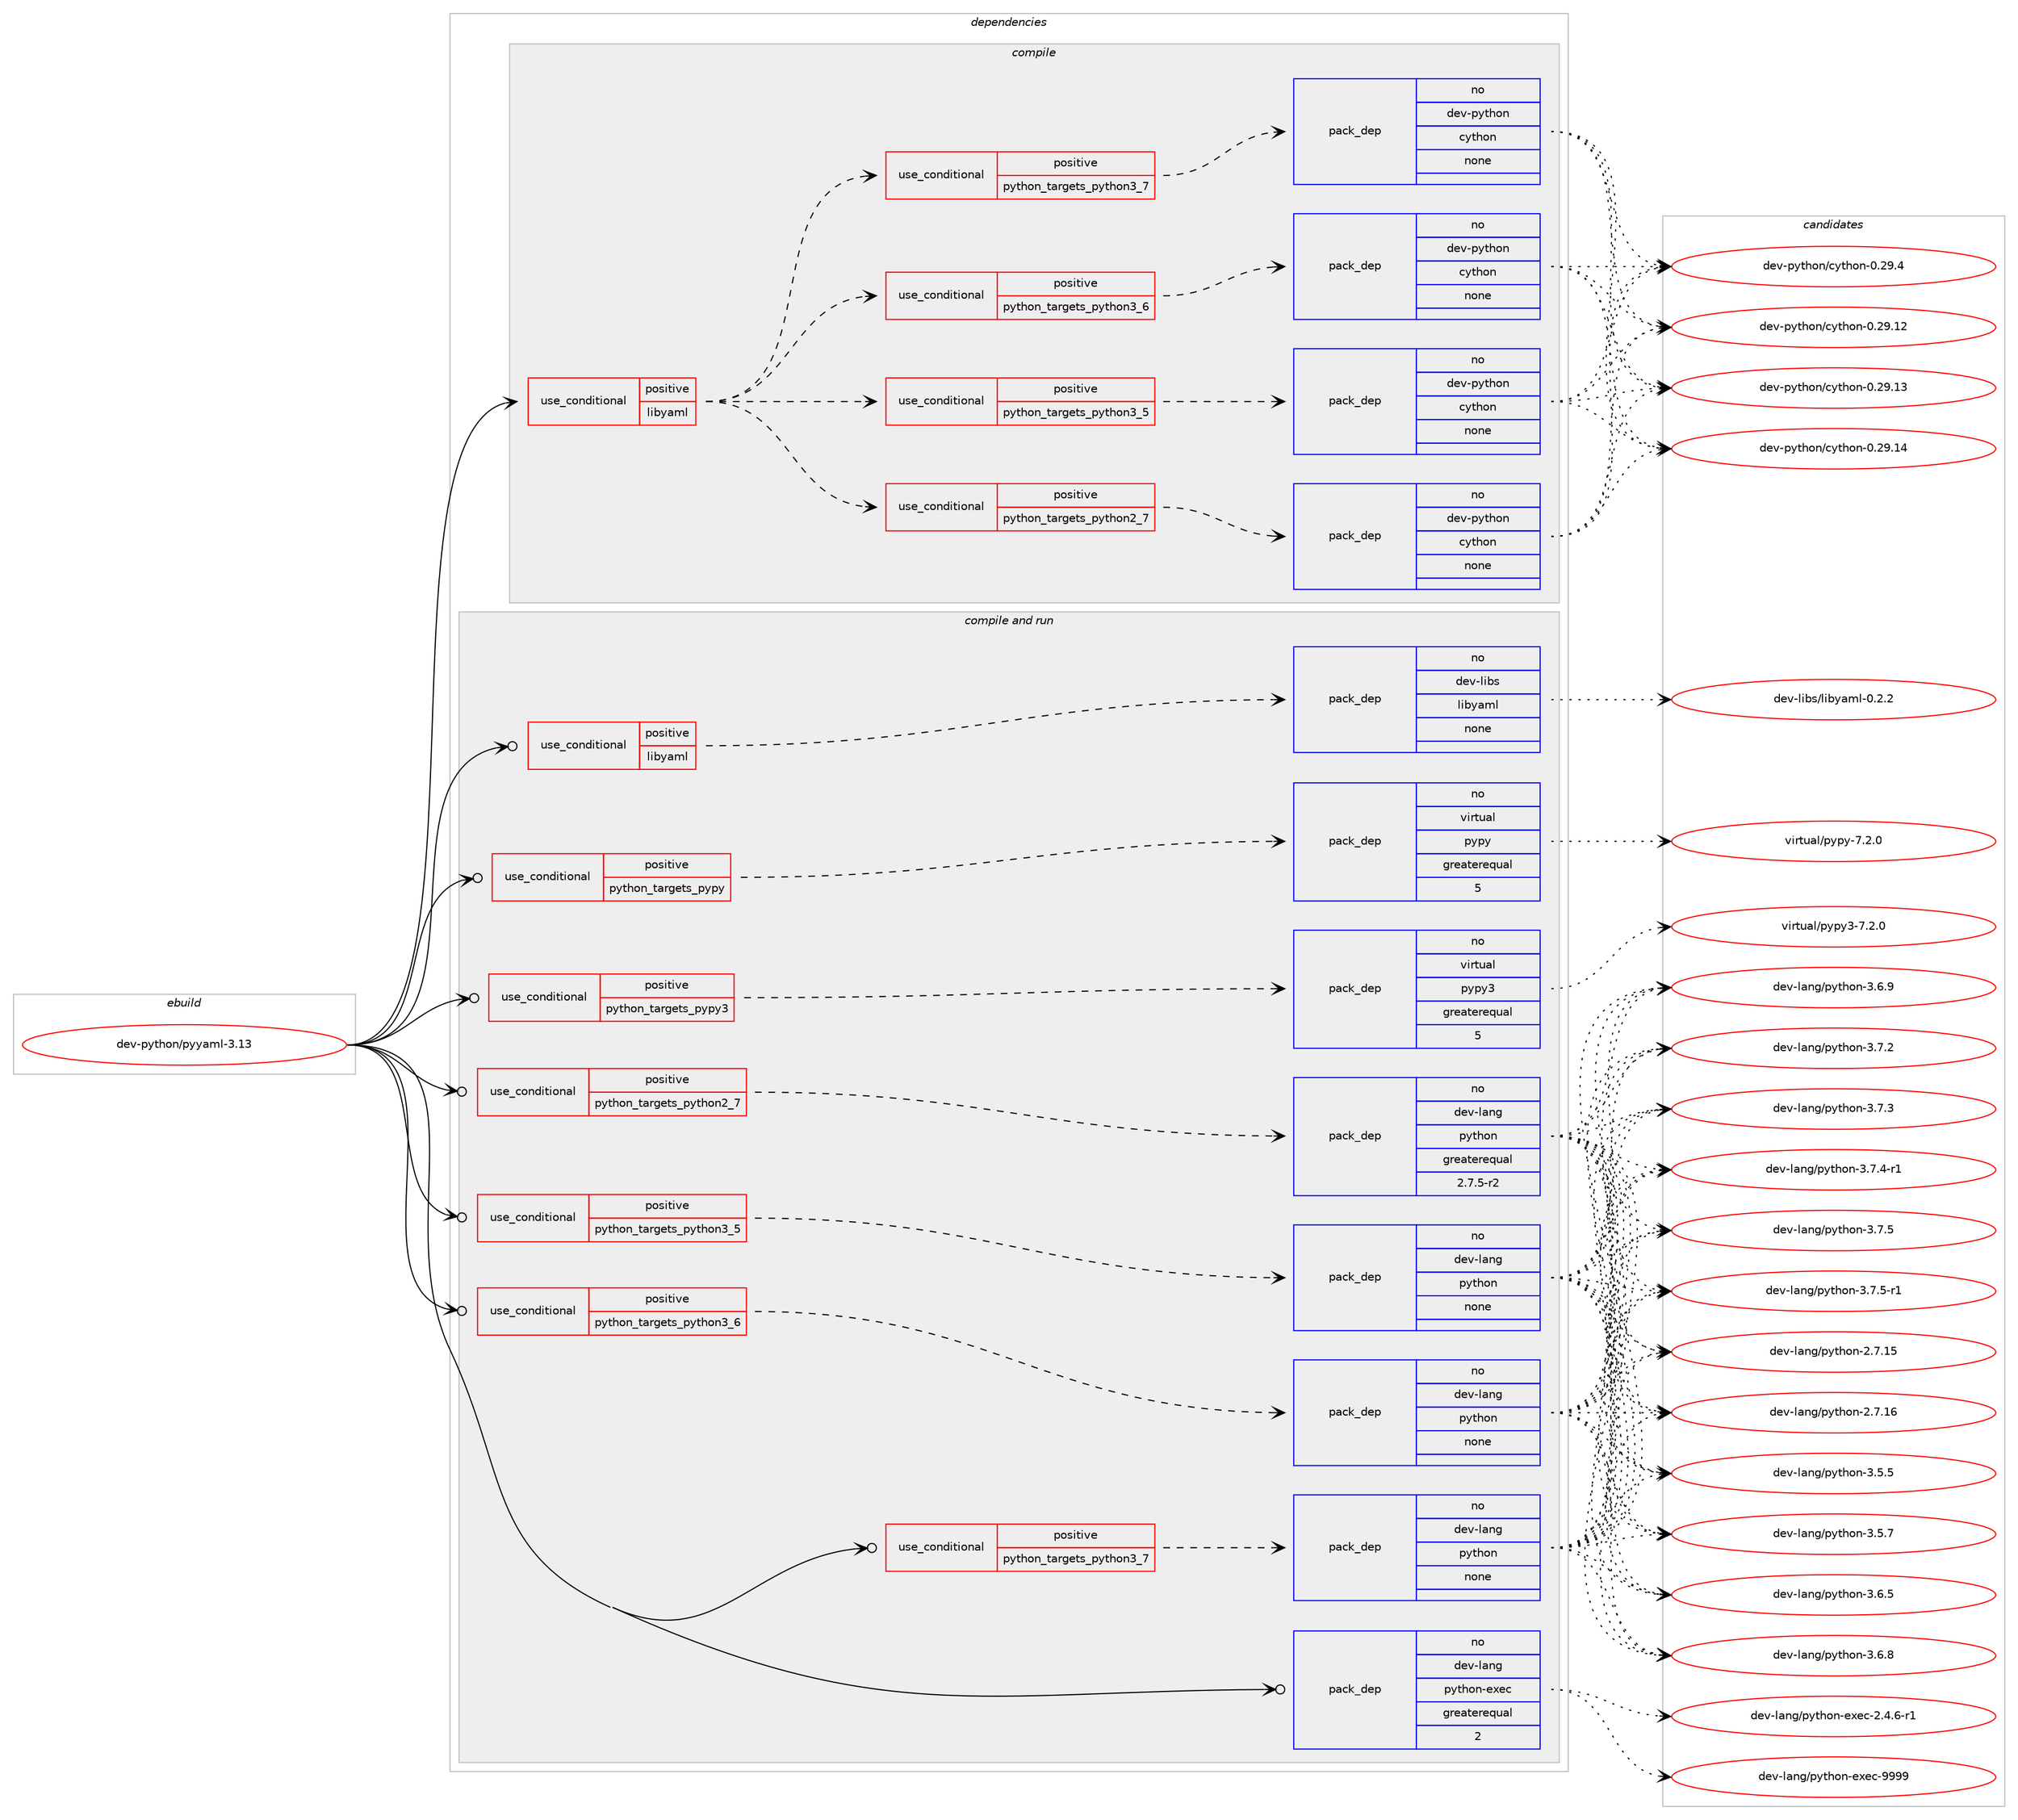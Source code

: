 digraph prolog {

# *************
# Graph options
# *************

newrank=true;
concentrate=true;
compound=true;
graph [rankdir=LR,fontname=Helvetica,fontsize=10,ranksep=1.5];#, ranksep=2.5, nodesep=0.2];
edge  [arrowhead=vee];
node  [fontname=Helvetica,fontsize=10];

# **********
# The ebuild
# **********

subgraph cluster_leftcol {
color=gray;
rank=same;
label=<<i>ebuild</i>>;
id [label="dev-python/pyyaml-3.13", color=red, width=4, href="../dev-python/pyyaml-3.13.svg"];
}

# ****************
# The dependencies
# ****************

subgraph cluster_midcol {
color=gray;
label=<<i>dependencies</i>>;
subgraph cluster_compile {
fillcolor="#eeeeee";
style=filled;
label=<<i>compile</i>>;
subgraph cond148219 {
dependency633944 [label=<<TABLE BORDER="0" CELLBORDER="1" CELLSPACING="0" CELLPADDING="4"><TR><TD ROWSPAN="3" CELLPADDING="10">use_conditional</TD></TR><TR><TD>positive</TD></TR><TR><TD>libyaml</TD></TR></TABLE>>, shape=none, color=red];
subgraph cond148220 {
dependency633945 [label=<<TABLE BORDER="0" CELLBORDER="1" CELLSPACING="0" CELLPADDING="4"><TR><TD ROWSPAN="3" CELLPADDING="10">use_conditional</TD></TR><TR><TD>positive</TD></TR><TR><TD>python_targets_python2_7</TD></TR></TABLE>>, shape=none, color=red];
subgraph pack473847 {
dependency633946 [label=<<TABLE BORDER="0" CELLBORDER="1" CELLSPACING="0" CELLPADDING="4" WIDTH="220"><TR><TD ROWSPAN="6" CELLPADDING="30">pack_dep</TD></TR><TR><TD WIDTH="110">no</TD></TR><TR><TD>dev-python</TD></TR><TR><TD>cython</TD></TR><TR><TD>none</TD></TR><TR><TD></TD></TR></TABLE>>, shape=none, color=blue];
}
dependency633945:e -> dependency633946:w [weight=20,style="dashed",arrowhead="vee"];
}
dependency633944:e -> dependency633945:w [weight=20,style="dashed",arrowhead="vee"];
subgraph cond148221 {
dependency633947 [label=<<TABLE BORDER="0" CELLBORDER="1" CELLSPACING="0" CELLPADDING="4"><TR><TD ROWSPAN="3" CELLPADDING="10">use_conditional</TD></TR><TR><TD>positive</TD></TR><TR><TD>python_targets_python3_5</TD></TR></TABLE>>, shape=none, color=red];
subgraph pack473848 {
dependency633948 [label=<<TABLE BORDER="0" CELLBORDER="1" CELLSPACING="0" CELLPADDING="4" WIDTH="220"><TR><TD ROWSPAN="6" CELLPADDING="30">pack_dep</TD></TR><TR><TD WIDTH="110">no</TD></TR><TR><TD>dev-python</TD></TR><TR><TD>cython</TD></TR><TR><TD>none</TD></TR><TR><TD></TD></TR></TABLE>>, shape=none, color=blue];
}
dependency633947:e -> dependency633948:w [weight=20,style="dashed",arrowhead="vee"];
}
dependency633944:e -> dependency633947:w [weight=20,style="dashed",arrowhead="vee"];
subgraph cond148222 {
dependency633949 [label=<<TABLE BORDER="0" CELLBORDER="1" CELLSPACING="0" CELLPADDING="4"><TR><TD ROWSPAN="3" CELLPADDING="10">use_conditional</TD></TR><TR><TD>positive</TD></TR><TR><TD>python_targets_python3_6</TD></TR></TABLE>>, shape=none, color=red];
subgraph pack473849 {
dependency633950 [label=<<TABLE BORDER="0" CELLBORDER="1" CELLSPACING="0" CELLPADDING="4" WIDTH="220"><TR><TD ROWSPAN="6" CELLPADDING="30">pack_dep</TD></TR><TR><TD WIDTH="110">no</TD></TR><TR><TD>dev-python</TD></TR><TR><TD>cython</TD></TR><TR><TD>none</TD></TR><TR><TD></TD></TR></TABLE>>, shape=none, color=blue];
}
dependency633949:e -> dependency633950:w [weight=20,style="dashed",arrowhead="vee"];
}
dependency633944:e -> dependency633949:w [weight=20,style="dashed",arrowhead="vee"];
subgraph cond148223 {
dependency633951 [label=<<TABLE BORDER="0" CELLBORDER="1" CELLSPACING="0" CELLPADDING="4"><TR><TD ROWSPAN="3" CELLPADDING="10">use_conditional</TD></TR><TR><TD>positive</TD></TR><TR><TD>python_targets_python3_7</TD></TR></TABLE>>, shape=none, color=red];
subgraph pack473850 {
dependency633952 [label=<<TABLE BORDER="0" CELLBORDER="1" CELLSPACING="0" CELLPADDING="4" WIDTH="220"><TR><TD ROWSPAN="6" CELLPADDING="30">pack_dep</TD></TR><TR><TD WIDTH="110">no</TD></TR><TR><TD>dev-python</TD></TR><TR><TD>cython</TD></TR><TR><TD>none</TD></TR><TR><TD></TD></TR></TABLE>>, shape=none, color=blue];
}
dependency633951:e -> dependency633952:w [weight=20,style="dashed",arrowhead="vee"];
}
dependency633944:e -> dependency633951:w [weight=20,style="dashed",arrowhead="vee"];
}
id:e -> dependency633944:w [weight=20,style="solid",arrowhead="vee"];
}
subgraph cluster_compileandrun {
fillcolor="#eeeeee";
style=filled;
label=<<i>compile and run</i>>;
subgraph cond148224 {
dependency633953 [label=<<TABLE BORDER="0" CELLBORDER="1" CELLSPACING="0" CELLPADDING="4"><TR><TD ROWSPAN="3" CELLPADDING="10">use_conditional</TD></TR><TR><TD>positive</TD></TR><TR><TD>libyaml</TD></TR></TABLE>>, shape=none, color=red];
subgraph pack473851 {
dependency633954 [label=<<TABLE BORDER="0" CELLBORDER="1" CELLSPACING="0" CELLPADDING="4" WIDTH="220"><TR><TD ROWSPAN="6" CELLPADDING="30">pack_dep</TD></TR><TR><TD WIDTH="110">no</TD></TR><TR><TD>dev-libs</TD></TR><TR><TD>libyaml</TD></TR><TR><TD>none</TD></TR><TR><TD></TD></TR></TABLE>>, shape=none, color=blue];
}
dependency633953:e -> dependency633954:w [weight=20,style="dashed",arrowhead="vee"];
}
id:e -> dependency633953:w [weight=20,style="solid",arrowhead="odotvee"];
subgraph cond148225 {
dependency633955 [label=<<TABLE BORDER="0" CELLBORDER="1" CELLSPACING="0" CELLPADDING="4"><TR><TD ROWSPAN="3" CELLPADDING="10">use_conditional</TD></TR><TR><TD>positive</TD></TR><TR><TD>python_targets_pypy</TD></TR></TABLE>>, shape=none, color=red];
subgraph pack473852 {
dependency633956 [label=<<TABLE BORDER="0" CELLBORDER="1" CELLSPACING="0" CELLPADDING="4" WIDTH="220"><TR><TD ROWSPAN="6" CELLPADDING="30">pack_dep</TD></TR><TR><TD WIDTH="110">no</TD></TR><TR><TD>virtual</TD></TR><TR><TD>pypy</TD></TR><TR><TD>greaterequal</TD></TR><TR><TD>5</TD></TR></TABLE>>, shape=none, color=blue];
}
dependency633955:e -> dependency633956:w [weight=20,style="dashed",arrowhead="vee"];
}
id:e -> dependency633955:w [weight=20,style="solid",arrowhead="odotvee"];
subgraph cond148226 {
dependency633957 [label=<<TABLE BORDER="0" CELLBORDER="1" CELLSPACING="0" CELLPADDING="4"><TR><TD ROWSPAN="3" CELLPADDING="10">use_conditional</TD></TR><TR><TD>positive</TD></TR><TR><TD>python_targets_pypy3</TD></TR></TABLE>>, shape=none, color=red];
subgraph pack473853 {
dependency633958 [label=<<TABLE BORDER="0" CELLBORDER="1" CELLSPACING="0" CELLPADDING="4" WIDTH="220"><TR><TD ROWSPAN="6" CELLPADDING="30">pack_dep</TD></TR><TR><TD WIDTH="110">no</TD></TR><TR><TD>virtual</TD></TR><TR><TD>pypy3</TD></TR><TR><TD>greaterequal</TD></TR><TR><TD>5</TD></TR></TABLE>>, shape=none, color=blue];
}
dependency633957:e -> dependency633958:w [weight=20,style="dashed",arrowhead="vee"];
}
id:e -> dependency633957:w [weight=20,style="solid",arrowhead="odotvee"];
subgraph cond148227 {
dependency633959 [label=<<TABLE BORDER="0" CELLBORDER="1" CELLSPACING="0" CELLPADDING="4"><TR><TD ROWSPAN="3" CELLPADDING="10">use_conditional</TD></TR><TR><TD>positive</TD></TR><TR><TD>python_targets_python2_7</TD></TR></TABLE>>, shape=none, color=red];
subgraph pack473854 {
dependency633960 [label=<<TABLE BORDER="0" CELLBORDER="1" CELLSPACING="0" CELLPADDING="4" WIDTH="220"><TR><TD ROWSPAN="6" CELLPADDING="30">pack_dep</TD></TR><TR><TD WIDTH="110">no</TD></TR><TR><TD>dev-lang</TD></TR><TR><TD>python</TD></TR><TR><TD>greaterequal</TD></TR><TR><TD>2.7.5-r2</TD></TR></TABLE>>, shape=none, color=blue];
}
dependency633959:e -> dependency633960:w [weight=20,style="dashed",arrowhead="vee"];
}
id:e -> dependency633959:w [weight=20,style="solid",arrowhead="odotvee"];
subgraph cond148228 {
dependency633961 [label=<<TABLE BORDER="0" CELLBORDER="1" CELLSPACING="0" CELLPADDING="4"><TR><TD ROWSPAN="3" CELLPADDING="10">use_conditional</TD></TR><TR><TD>positive</TD></TR><TR><TD>python_targets_python3_5</TD></TR></TABLE>>, shape=none, color=red];
subgraph pack473855 {
dependency633962 [label=<<TABLE BORDER="0" CELLBORDER="1" CELLSPACING="0" CELLPADDING="4" WIDTH="220"><TR><TD ROWSPAN="6" CELLPADDING="30">pack_dep</TD></TR><TR><TD WIDTH="110">no</TD></TR><TR><TD>dev-lang</TD></TR><TR><TD>python</TD></TR><TR><TD>none</TD></TR><TR><TD></TD></TR></TABLE>>, shape=none, color=blue];
}
dependency633961:e -> dependency633962:w [weight=20,style="dashed",arrowhead="vee"];
}
id:e -> dependency633961:w [weight=20,style="solid",arrowhead="odotvee"];
subgraph cond148229 {
dependency633963 [label=<<TABLE BORDER="0" CELLBORDER="1" CELLSPACING="0" CELLPADDING="4"><TR><TD ROWSPAN="3" CELLPADDING="10">use_conditional</TD></TR><TR><TD>positive</TD></TR><TR><TD>python_targets_python3_6</TD></TR></TABLE>>, shape=none, color=red];
subgraph pack473856 {
dependency633964 [label=<<TABLE BORDER="0" CELLBORDER="1" CELLSPACING="0" CELLPADDING="4" WIDTH="220"><TR><TD ROWSPAN="6" CELLPADDING="30">pack_dep</TD></TR><TR><TD WIDTH="110">no</TD></TR><TR><TD>dev-lang</TD></TR><TR><TD>python</TD></TR><TR><TD>none</TD></TR><TR><TD></TD></TR></TABLE>>, shape=none, color=blue];
}
dependency633963:e -> dependency633964:w [weight=20,style="dashed",arrowhead="vee"];
}
id:e -> dependency633963:w [weight=20,style="solid",arrowhead="odotvee"];
subgraph cond148230 {
dependency633965 [label=<<TABLE BORDER="0" CELLBORDER="1" CELLSPACING="0" CELLPADDING="4"><TR><TD ROWSPAN="3" CELLPADDING="10">use_conditional</TD></TR><TR><TD>positive</TD></TR><TR><TD>python_targets_python3_7</TD></TR></TABLE>>, shape=none, color=red];
subgraph pack473857 {
dependency633966 [label=<<TABLE BORDER="0" CELLBORDER="1" CELLSPACING="0" CELLPADDING="4" WIDTH="220"><TR><TD ROWSPAN="6" CELLPADDING="30">pack_dep</TD></TR><TR><TD WIDTH="110">no</TD></TR><TR><TD>dev-lang</TD></TR><TR><TD>python</TD></TR><TR><TD>none</TD></TR><TR><TD></TD></TR></TABLE>>, shape=none, color=blue];
}
dependency633965:e -> dependency633966:w [weight=20,style="dashed",arrowhead="vee"];
}
id:e -> dependency633965:w [weight=20,style="solid",arrowhead="odotvee"];
subgraph pack473858 {
dependency633967 [label=<<TABLE BORDER="0" CELLBORDER="1" CELLSPACING="0" CELLPADDING="4" WIDTH="220"><TR><TD ROWSPAN="6" CELLPADDING="30">pack_dep</TD></TR><TR><TD WIDTH="110">no</TD></TR><TR><TD>dev-lang</TD></TR><TR><TD>python-exec</TD></TR><TR><TD>greaterequal</TD></TR><TR><TD>2</TD></TR></TABLE>>, shape=none, color=blue];
}
id:e -> dependency633967:w [weight=20,style="solid",arrowhead="odotvee"];
}
subgraph cluster_run {
fillcolor="#eeeeee";
style=filled;
label=<<i>run</i>>;
}
}

# **************
# The candidates
# **************

subgraph cluster_choices {
rank=same;
color=gray;
label=<<i>candidates</i>>;

subgraph choice473847 {
color=black;
nodesep=1;
choice1001011184511212111610411111047991211161041111104548465057464950 [label="dev-python/cython-0.29.12", color=red, width=4,href="../dev-python/cython-0.29.12.svg"];
choice1001011184511212111610411111047991211161041111104548465057464951 [label="dev-python/cython-0.29.13", color=red, width=4,href="../dev-python/cython-0.29.13.svg"];
choice1001011184511212111610411111047991211161041111104548465057464952 [label="dev-python/cython-0.29.14", color=red, width=4,href="../dev-python/cython-0.29.14.svg"];
choice10010111845112121116104111110479912111610411111045484650574652 [label="dev-python/cython-0.29.4", color=red, width=4,href="../dev-python/cython-0.29.4.svg"];
dependency633946:e -> choice1001011184511212111610411111047991211161041111104548465057464950:w [style=dotted,weight="100"];
dependency633946:e -> choice1001011184511212111610411111047991211161041111104548465057464951:w [style=dotted,weight="100"];
dependency633946:e -> choice1001011184511212111610411111047991211161041111104548465057464952:w [style=dotted,weight="100"];
dependency633946:e -> choice10010111845112121116104111110479912111610411111045484650574652:w [style=dotted,weight="100"];
}
subgraph choice473848 {
color=black;
nodesep=1;
choice1001011184511212111610411111047991211161041111104548465057464950 [label="dev-python/cython-0.29.12", color=red, width=4,href="../dev-python/cython-0.29.12.svg"];
choice1001011184511212111610411111047991211161041111104548465057464951 [label="dev-python/cython-0.29.13", color=red, width=4,href="../dev-python/cython-0.29.13.svg"];
choice1001011184511212111610411111047991211161041111104548465057464952 [label="dev-python/cython-0.29.14", color=red, width=4,href="../dev-python/cython-0.29.14.svg"];
choice10010111845112121116104111110479912111610411111045484650574652 [label="dev-python/cython-0.29.4", color=red, width=4,href="../dev-python/cython-0.29.4.svg"];
dependency633948:e -> choice1001011184511212111610411111047991211161041111104548465057464950:w [style=dotted,weight="100"];
dependency633948:e -> choice1001011184511212111610411111047991211161041111104548465057464951:w [style=dotted,weight="100"];
dependency633948:e -> choice1001011184511212111610411111047991211161041111104548465057464952:w [style=dotted,weight="100"];
dependency633948:e -> choice10010111845112121116104111110479912111610411111045484650574652:w [style=dotted,weight="100"];
}
subgraph choice473849 {
color=black;
nodesep=1;
choice1001011184511212111610411111047991211161041111104548465057464950 [label="dev-python/cython-0.29.12", color=red, width=4,href="../dev-python/cython-0.29.12.svg"];
choice1001011184511212111610411111047991211161041111104548465057464951 [label="dev-python/cython-0.29.13", color=red, width=4,href="../dev-python/cython-0.29.13.svg"];
choice1001011184511212111610411111047991211161041111104548465057464952 [label="dev-python/cython-0.29.14", color=red, width=4,href="../dev-python/cython-0.29.14.svg"];
choice10010111845112121116104111110479912111610411111045484650574652 [label="dev-python/cython-0.29.4", color=red, width=4,href="../dev-python/cython-0.29.4.svg"];
dependency633950:e -> choice1001011184511212111610411111047991211161041111104548465057464950:w [style=dotted,weight="100"];
dependency633950:e -> choice1001011184511212111610411111047991211161041111104548465057464951:w [style=dotted,weight="100"];
dependency633950:e -> choice1001011184511212111610411111047991211161041111104548465057464952:w [style=dotted,weight="100"];
dependency633950:e -> choice10010111845112121116104111110479912111610411111045484650574652:w [style=dotted,weight="100"];
}
subgraph choice473850 {
color=black;
nodesep=1;
choice1001011184511212111610411111047991211161041111104548465057464950 [label="dev-python/cython-0.29.12", color=red, width=4,href="../dev-python/cython-0.29.12.svg"];
choice1001011184511212111610411111047991211161041111104548465057464951 [label="dev-python/cython-0.29.13", color=red, width=4,href="../dev-python/cython-0.29.13.svg"];
choice1001011184511212111610411111047991211161041111104548465057464952 [label="dev-python/cython-0.29.14", color=red, width=4,href="../dev-python/cython-0.29.14.svg"];
choice10010111845112121116104111110479912111610411111045484650574652 [label="dev-python/cython-0.29.4", color=red, width=4,href="../dev-python/cython-0.29.4.svg"];
dependency633952:e -> choice1001011184511212111610411111047991211161041111104548465057464950:w [style=dotted,weight="100"];
dependency633952:e -> choice1001011184511212111610411111047991211161041111104548465057464951:w [style=dotted,weight="100"];
dependency633952:e -> choice1001011184511212111610411111047991211161041111104548465057464952:w [style=dotted,weight="100"];
dependency633952:e -> choice10010111845112121116104111110479912111610411111045484650574652:w [style=dotted,weight="100"];
}
subgraph choice473851 {
color=black;
nodesep=1;
choice1001011184510810598115471081059812197109108454846504650 [label="dev-libs/libyaml-0.2.2", color=red, width=4,href="../dev-libs/libyaml-0.2.2.svg"];
dependency633954:e -> choice1001011184510810598115471081059812197109108454846504650:w [style=dotted,weight="100"];
}
subgraph choice473852 {
color=black;
nodesep=1;
choice1181051141161179710847112121112121455546504648 [label="virtual/pypy-7.2.0", color=red, width=4,href="../virtual/pypy-7.2.0.svg"];
dependency633956:e -> choice1181051141161179710847112121112121455546504648:w [style=dotted,weight="100"];
}
subgraph choice473853 {
color=black;
nodesep=1;
choice118105114116117971084711212111212151455546504648 [label="virtual/pypy3-7.2.0", color=red, width=4,href="../virtual/pypy3-7.2.0.svg"];
dependency633958:e -> choice118105114116117971084711212111212151455546504648:w [style=dotted,weight="100"];
}
subgraph choice473854 {
color=black;
nodesep=1;
choice10010111845108971101034711212111610411111045504655464953 [label="dev-lang/python-2.7.15", color=red, width=4,href="../dev-lang/python-2.7.15.svg"];
choice10010111845108971101034711212111610411111045504655464954 [label="dev-lang/python-2.7.16", color=red, width=4,href="../dev-lang/python-2.7.16.svg"];
choice100101118451089711010347112121116104111110455146534653 [label="dev-lang/python-3.5.5", color=red, width=4,href="../dev-lang/python-3.5.5.svg"];
choice100101118451089711010347112121116104111110455146534655 [label="dev-lang/python-3.5.7", color=red, width=4,href="../dev-lang/python-3.5.7.svg"];
choice100101118451089711010347112121116104111110455146544653 [label="dev-lang/python-3.6.5", color=red, width=4,href="../dev-lang/python-3.6.5.svg"];
choice100101118451089711010347112121116104111110455146544656 [label="dev-lang/python-3.6.8", color=red, width=4,href="../dev-lang/python-3.6.8.svg"];
choice100101118451089711010347112121116104111110455146544657 [label="dev-lang/python-3.6.9", color=red, width=4,href="../dev-lang/python-3.6.9.svg"];
choice100101118451089711010347112121116104111110455146554650 [label="dev-lang/python-3.7.2", color=red, width=4,href="../dev-lang/python-3.7.2.svg"];
choice100101118451089711010347112121116104111110455146554651 [label="dev-lang/python-3.7.3", color=red, width=4,href="../dev-lang/python-3.7.3.svg"];
choice1001011184510897110103471121211161041111104551465546524511449 [label="dev-lang/python-3.7.4-r1", color=red, width=4,href="../dev-lang/python-3.7.4-r1.svg"];
choice100101118451089711010347112121116104111110455146554653 [label="dev-lang/python-3.7.5", color=red, width=4,href="../dev-lang/python-3.7.5.svg"];
choice1001011184510897110103471121211161041111104551465546534511449 [label="dev-lang/python-3.7.5-r1", color=red, width=4,href="../dev-lang/python-3.7.5-r1.svg"];
dependency633960:e -> choice10010111845108971101034711212111610411111045504655464953:w [style=dotted,weight="100"];
dependency633960:e -> choice10010111845108971101034711212111610411111045504655464954:w [style=dotted,weight="100"];
dependency633960:e -> choice100101118451089711010347112121116104111110455146534653:w [style=dotted,weight="100"];
dependency633960:e -> choice100101118451089711010347112121116104111110455146534655:w [style=dotted,weight="100"];
dependency633960:e -> choice100101118451089711010347112121116104111110455146544653:w [style=dotted,weight="100"];
dependency633960:e -> choice100101118451089711010347112121116104111110455146544656:w [style=dotted,weight="100"];
dependency633960:e -> choice100101118451089711010347112121116104111110455146544657:w [style=dotted,weight="100"];
dependency633960:e -> choice100101118451089711010347112121116104111110455146554650:w [style=dotted,weight="100"];
dependency633960:e -> choice100101118451089711010347112121116104111110455146554651:w [style=dotted,weight="100"];
dependency633960:e -> choice1001011184510897110103471121211161041111104551465546524511449:w [style=dotted,weight="100"];
dependency633960:e -> choice100101118451089711010347112121116104111110455146554653:w [style=dotted,weight="100"];
dependency633960:e -> choice1001011184510897110103471121211161041111104551465546534511449:w [style=dotted,weight="100"];
}
subgraph choice473855 {
color=black;
nodesep=1;
choice10010111845108971101034711212111610411111045504655464953 [label="dev-lang/python-2.7.15", color=red, width=4,href="../dev-lang/python-2.7.15.svg"];
choice10010111845108971101034711212111610411111045504655464954 [label="dev-lang/python-2.7.16", color=red, width=4,href="../dev-lang/python-2.7.16.svg"];
choice100101118451089711010347112121116104111110455146534653 [label="dev-lang/python-3.5.5", color=red, width=4,href="../dev-lang/python-3.5.5.svg"];
choice100101118451089711010347112121116104111110455146534655 [label="dev-lang/python-3.5.7", color=red, width=4,href="../dev-lang/python-3.5.7.svg"];
choice100101118451089711010347112121116104111110455146544653 [label="dev-lang/python-3.6.5", color=red, width=4,href="../dev-lang/python-3.6.5.svg"];
choice100101118451089711010347112121116104111110455146544656 [label="dev-lang/python-3.6.8", color=red, width=4,href="../dev-lang/python-3.6.8.svg"];
choice100101118451089711010347112121116104111110455146544657 [label="dev-lang/python-3.6.9", color=red, width=4,href="../dev-lang/python-3.6.9.svg"];
choice100101118451089711010347112121116104111110455146554650 [label="dev-lang/python-3.7.2", color=red, width=4,href="../dev-lang/python-3.7.2.svg"];
choice100101118451089711010347112121116104111110455146554651 [label="dev-lang/python-3.7.3", color=red, width=4,href="../dev-lang/python-3.7.3.svg"];
choice1001011184510897110103471121211161041111104551465546524511449 [label="dev-lang/python-3.7.4-r1", color=red, width=4,href="../dev-lang/python-3.7.4-r1.svg"];
choice100101118451089711010347112121116104111110455146554653 [label="dev-lang/python-3.7.5", color=red, width=4,href="../dev-lang/python-3.7.5.svg"];
choice1001011184510897110103471121211161041111104551465546534511449 [label="dev-lang/python-3.7.5-r1", color=red, width=4,href="../dev-lang/python-3.7.5-r1.svg"];
dependency633962:e -> choice10010111845108971101034711212111610411111045504655464953:w [style=dotted,weight="100"];
dependency633962:e -> choice10010111845108971101034711212111610411111045504655464954:w [style=dotted,weight="100"];
dependency633962:e -> choice100101118451089711010347112121116104111110455146534653:w [style=dotted,weight="100"];
dependency633962:e -> choice100101118451089711010347112121116104111110455146534655:w [style=dotted,weight="100"];
dependency633962:e -> choice100101118451089711010347112121116104111110455146544653:w [style=dotted,weight="100"];
dependency633962:e -> choice100101118451089711010347112121116104111110455146544656:w [style=dotted,weight="100"];
dependency633962:e -> choice100101118451089711010347112121116104111110455146544657:w [style=dotted,weight="100"];
dependency633962:e -> choice100101118451089711010347112121116104111110455146554650:w [style=dotted,weight="100"];
dependency633962:e -> choice100101118451089711010347112121116104111110455146554651:w [style=dotted,weight="100"];
dependency633962:e -> choice1001011184510897110103471121211161041111104551465546524511449:w [style=dotted,weight="100"];
dependency633962:e -> choice100101118451089711010347112121116104111110455146554653:w [style=dotted,weight="100"];
dependency633962:e -> choice1001011184510897110103471121211161041111104551465546534511449:w [style=dotted,weight="100"];
}
subgraph choice473856 {
color=black;
nodesep=1;
choice10010111845108971101034711212111610411111045504655464953 [label="dev-lang/python-2.7.15", color=red, width=4,href="../dev-lang/python-2.7.15.svg"];
choice10010111845108971101034711212111610411111045504655464954 [label="dev-lang/python-2.7.16", color=red, width=4,href="../dev-lang/python-2.7.16.svg"];
choice100101118451089711010347112121116104111110455146534653 [label="dev-lang/python-3.5.5", color=red, width=4,href="../dev-lang/python-3.5.5.svg"];
choice100101118451089711010347112121116104111110455146534655 [label="dev-lang/python-3.5.7", color=red, width=4,href="../dev-lang/python-3.5.7.svg"];
choice100101118451089711010347112121116104111110455146544653 [label="dev-lang/python-3.6.5", color=red, width=4,href="../dev-lang/python-3.6.5.svg"];
choice100101118451089711010347112121116104111110455146544656 [label="dev-lang/python-3.6.8", color=red, width=4,href="../dev-lang/python-3.6.8.svg"];
choice100101118451089711010347112121116104111110455146544657 [label="dev-lang/python-3.6.9", color=red, width=4,href="../dev-lang/python-3.6.9.svg"];
choice100101118451089711010347112121116104111110455146554650 [label="dev-lang/python-3.7.2", color=red, width=4,href="../dev-lang/python-3.7.2.svg"];
choice100101118451089711010347112121116104111110455146554651 [label="dev-lang/python-3.7.3", color=red, width=4,href="../dev-lang/python-3.7.3.svg"];
choice1001011184510897110103471121211161041111104551465546524511449 [label="dev-lang/python-3.7.4-r1", color=red, width=4,href="../dev-lang/python-3.7.4-r1.svg"];
choice100101118451089711010347112121116104111110455146554653 [label="dev-lang/python-3.7.5", color=red, width=4,href="../dev-lang/python-3.7.5.svg"];
choice1001011184510897110103471121211161041111104551465546534511449 [label="dev-lang/python-3.7.5-r1", color=red, width=4,href="../dev-lang/python-3.7.5-r1.svg"];
dependency633964:e -> choice10010111845108971101034711212111610411111045504655464953:w [style=dotted,weight="100"];
dependency633964:e -> choice10010111845108971101034711212111610411111045504655464954:w [style=dotted,weight="100"];
dependency633964:e -> choice100101118451089711010347112121116104111110455146534653:w [style=dotted,weight="100"];
dependency633964:e -> choice100101118451089711010347112121116104111110455146534655:w [style=dotted,weight="100"];
dependency633964:e -> choice100101118451089711010347112121116104111110455146544653:w [style=dotted,weight="100"];
dependency633964:e -> choice100101118451089711010347112121116104111110455146544656:w [style=dotted,weight="100"];
dependency633964:e -> choice100101118451089711010347112121116104111110455146544657:w [style=dotted,weight="100"];
dependency633964:e -> choice100101118451089711010347112121116104111110455146554650:w [style=dotted,weight="100"];
dependency633964:e -> choice100101118451089711010347112121116104111110455146554651:w [style=dotted,weight="100"];
dependency633964:e -> choice1001011184510897110103471121211161041111104551465546524511449:w [style=dotted,weight="100"];
dependency633964:e -> choice100101118451089711010347112121116104111110455146554653:w [style=dotted,weight="100"];
dependency633964:e -> choice1001011184510897110103471121211161041111104551465546534511449:w [style=dotted,weight="100"];
}
subgraph choice473857 {
color=black;
nodesep=1;
choice10010111845108971101034711212111610411111045504655464953 [label="dev-lang/python-2.7.15", color=red, width=4,href="../dev-lang/python-2.7.15.svg"];
choice10010111845108971101034711212111610411111045504655464954 [label="dev-lang/python-2.7.16", color=red, width=4,href="../dev-lang/python-2.7.16.svg"];
choice100101118451089711010347112121116104111110455146534653 [label="dev-lang/python-3.5.5", color=red, width=4,href="../dev-lang/python-3.5.5.svg"];
choice100101118451089711010347112121116104111110455146534655 [label="dev-lang/python-3.5.7", color=red, width=4,href="../dev-lang/python-3.5.7.svg"];
choice100101118451089711010347112121116104111110455146544653 [label="dev-lang/python-3.6.5", color=red, width=4,href="../dev-lang/python-3.6.5.svg"];
choice100101118451089711010347112121116104111110455146544656 [label="dev-lang/python-3.6.8", color=red, width=4,href="../dev-lang/python-3.6.8.svg"];
choice100101118451089711010347112121116104111110455146544657 [label="dev-lang/python-3.6.9", color=red, width=4,href="../dev-lang/python-3.6.9.svg"];
choice100101118451089711010347112121116104111110455146554650 [label="dev-lang/python-3.7.2", color=red, width=4,href="../dev-lang/python-3.7.2.svg"];
choice100101118451089711010347112121116104111110455146554651 [label="dev-lang/python-3.7.3", color=red, width=4,href="../dev-lang/python-3.7.3.svg"];
choice1001011184510897110103471121211161041111104551465546524511449 [label="dev-lang/python-3.7.4-r1", color=red, width=4,href="../dev-lang/python-3.7.4-r1.svg"];
choice100101118451089711010347112121116104111110455146554653 [label="dev-lang/python-3.7.5", color=red, width=4,href="../dev-lang/python-3.7.5.svg"];
choice1001011184510897110103471121211161041111104551465546534511449 [label="dev-lang/python-3.7.5-r1", color=red, width=4,href="../dev-lang/python-3.7.5-r1.svg"];
dependency633966:e -> choice10010111845108971101034711212111610411111045504655464953:w [style=dotted,weight="100"];
dependency633966:e -> choice10010111845108971101034711212111610411111045504655464954:w [style=dotted,weight="100"];
dependency633966:e -> choice100101118451089711010347112121116104111110455146534653:w [style=dotted,weight="100"];
dependency633966:e -> choice100101118451089711010347112121116104111110455146534655:w [style=dotted,weight="100"];
dependency633966:e -> choice100101118451089711010347112121116104111110455146544653:w [style=dotted,weight="100"];
dependency633966:e -> choice100101118451089711010347112121116104111110455146544656:w [style=dotted,weight="100"];
dependency633966:e -> choice100101118451089711010347112121116104111110455146544657:w [style=dotted,weight="100"];
dependency633966:e -> choice100101118451089711010347112121116104111110455146554650:w [style=dotted,weight="100"];
dependency633966:e -> choice100101118451089711010347112121116104111110455146554651:w [style=dotted,weight="100"];
dependency633966:e -> choice1001011184510897110103471121211161041111104551465546524511449:w [style=dotted,weight="100"];
dependency633966:e -> choice100101118451089711010347112121116104111110455146554653:w [style=dotted,weight="100"];
dependency633966:e -> choice1001011184510897110103471121211161041111104551465546534511449:w [style=dotted,weight="100"];
}
subgraph choice473858 {
color=black;
nodesep=1;
choice10010111845108971101034711212111610411111045101120101994550465246544511449 [label="dev-lang/python-exec-2.4.6-r1", color=red, width=4,href="../dev-lang/python-exec-2.4.6-r1.svg"];
choice10010111845108971101034711212111610411111045101120101994557575757 [label="dev-lang/python-exec-9999", color=red, width=4,href="../dev-lang/python-exec-9999.svg"];
dependency633967:e -> choice10010111845108971101034711212111610411111045101120101994550465246544511449:w [style=dotted,weight="100"];
dependency633967:e -> choice10010111845108971101034711212111610411111045101120101994557575757:w [style=dotted,weight="100"];
}
}

}
